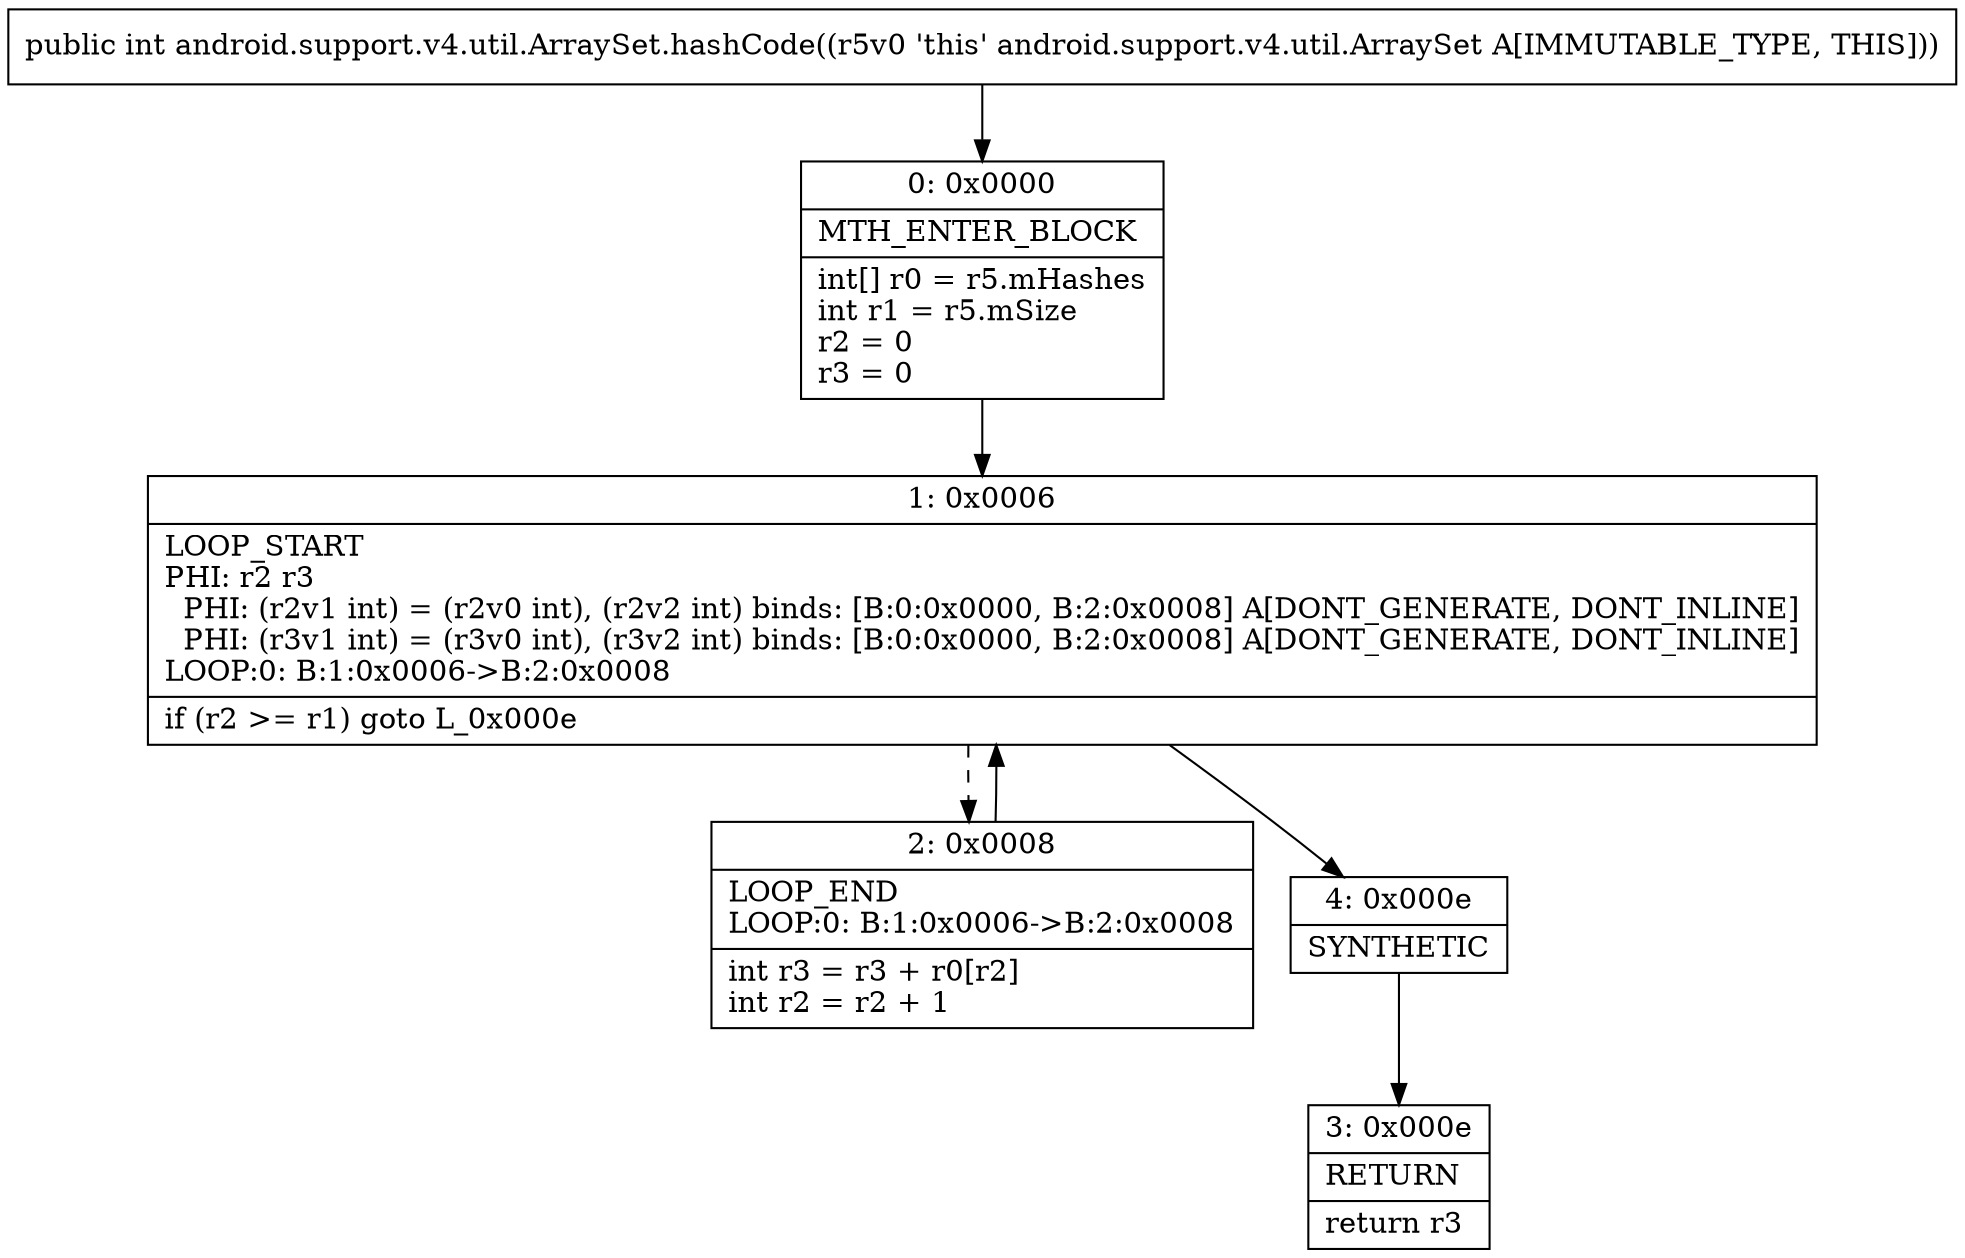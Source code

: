 digraph "CFG forandroid.support.v4.util.ArraySet.hashCode()I" {
Node_0 [shape=record,label="{0\:\ 0x0000|MTH_ENTER_BLOCK\l|int[] r0 = r5.mHashes\lint r1 = r5.mSize\lr2 = 0\lr3 = 0\l}"];
Node_1 [shape=record,label="{1\:\ 0x0006|LOOP_START\lPHI: r2 r3 \l  PHI: (r2v1 int) = (r2v0 int), (r2v2 int) binds: [B:0:0x0000, B:2:0x0008] A[DONT_GENERATE, DONT_INLINE]\l  PHI: (r3v1 int) = (r3v0 int), (r3v2 int) binds: [B:0:0x0000, B:2:0x0008] A[DONT_GENERATE, DONT_INLINE]\lLOOP:0: B:1:0x0006\-\>B:2:0x0008\l|if (r2 \>= r1) goto L_0x000e\l}"];
Node_2 [shape=record,label="{2\:\ 0x0008|LOOP_END\lLOOP:0: B:1:0x0006\-\>B:2:0x0008\l|int r3 = r3 + r0[r2]\lint r2 = r2 + 1\l}"];
Node_3 [shape=record,label="{3\:\ 0x000e|RETURN\l|return r3\l}"];
Node_4 [shape=record,label="{4\:\ 0x000e|SYNTHETIC\l}"];
MethodNode[shape=record,label="{public int android.support.v4.util.ArraySet.hashCode((r5v0 'this' android.support.v4.util.ArraySet A[IMMUTABLE_TYPE, THIS])) }"];
MethodNode -> Node_0;
Node_0 -> Node_1;
Node_1 -> Node_2[style=dashed];
Node_1 -> Node_4;
Node_2 -> Node_1;
Node_4 -> Node_3;
}

